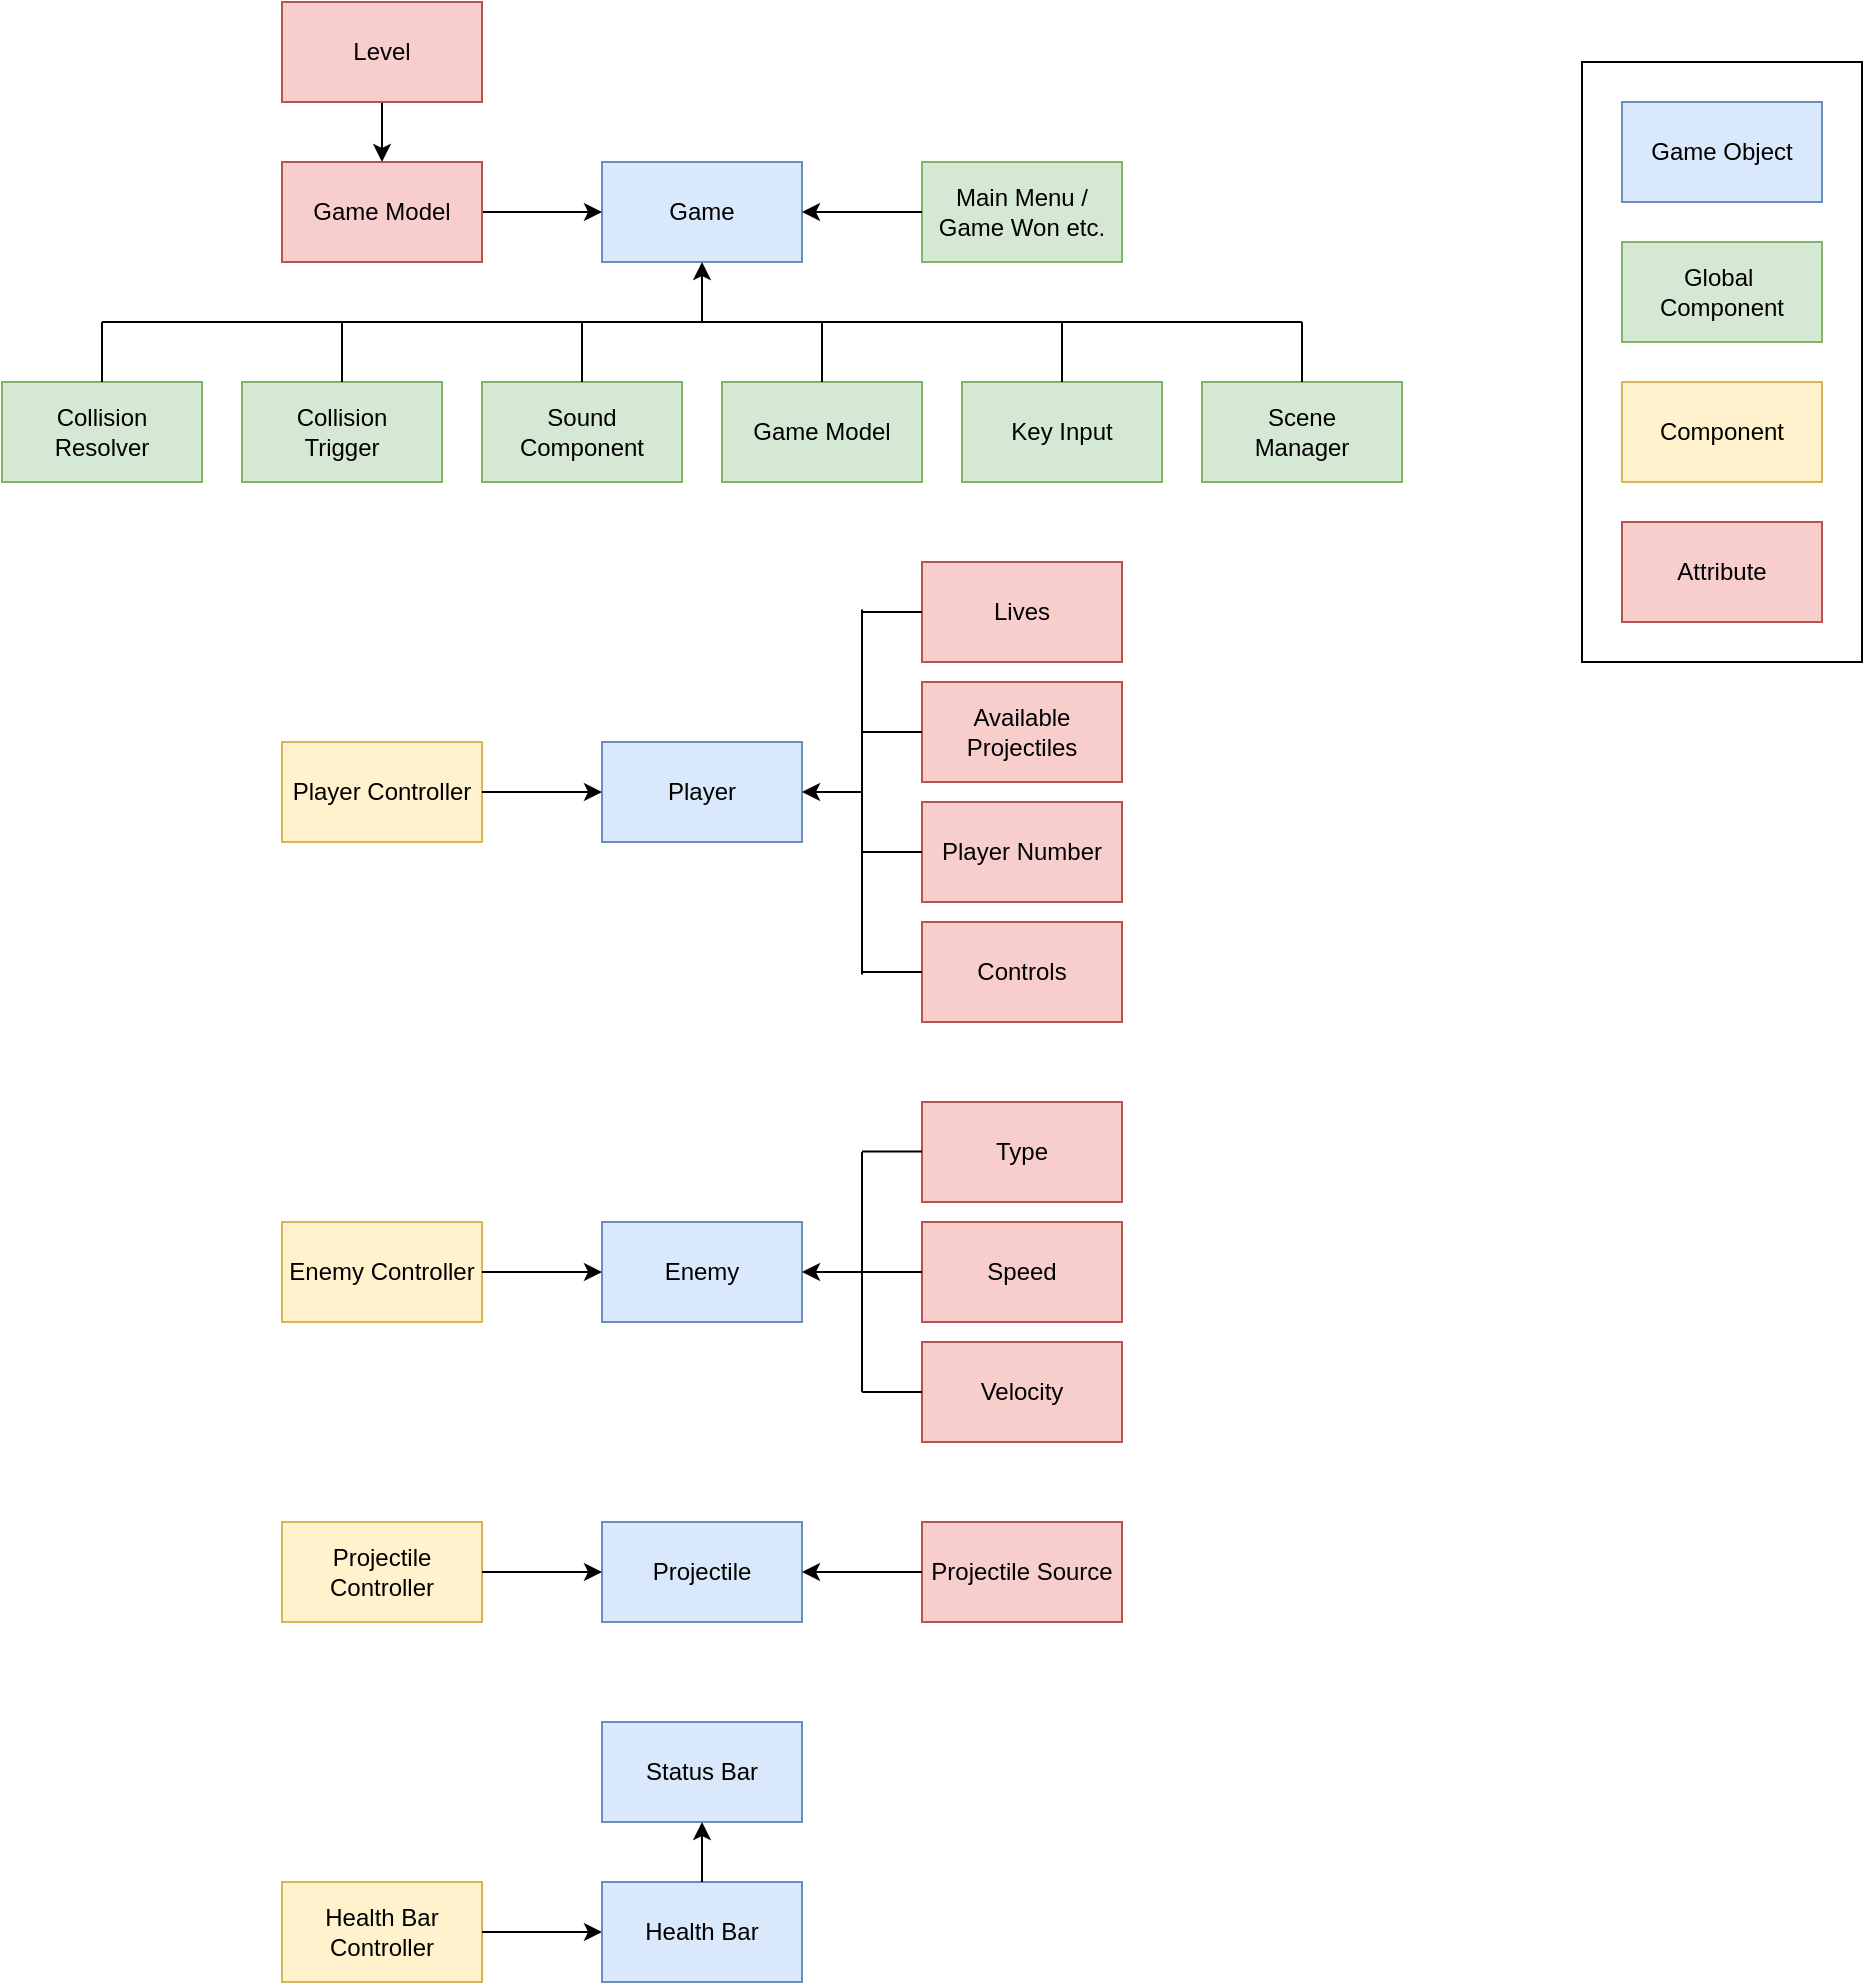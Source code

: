 <mxfile version="22.1.16" type="device">
  <diagram name="Page-1" id="-HIV8cWDAr2iRvP56if5">
    <mxGraphModel dx="1050" dy="538" grid="1" gridSize="10" guides="1" tooltips="1" connect="1" arrows="1" fold="1" page="0" pageScale="1" pageWidth="850" pageHeight="1100" background="none" math="0" shadow="0">
      <root>
        <mxCell id="0" />
        <mxCell id="1" parent="0" />
        <mxCell id="_SwUfsmoG6oZr8ZcNo1T-2" value="Game" style="rounded=0;whiteSpace=wrap;html=1;fillColor=#dae8fc;strokeColor=#6c8ebf;" parent="1" vertex="1">
          <mxGeometry x="300" y="110" width="100" height="50" as="geometry" />
        </mxCell>
        <mxCell id="_SwUfsmoG6oZr8ZcNo1T-3" value="&lt;div&gt;Game Model&lt;/div&gt;" style="rounded=0;whiteSpace=wrap;html=1;fillColor=#d5e8d4;strokeColor=#82b366;" parent="1" vertex="1">
          <mxGeometry x="360" y="220" width="100" height="50" as="geometry" />
        </mxCell>
        <mxCell id="_SwUfsmoG6oZr8ZcNo1T-4" value="" style="endArrow=classic;html=1;rounded=0;entryX=0.5;entryY=1;entryDx=0;entryDy=0;" parent="1" target="_SwUfsmoG6oZr8ZcNo1T-2" edge="1">
          <mxGeometry width="50" height="50" relative="1" as="geometry">
            <mxPoint x="350" y="190" as="sourcePoint" />
            <mxPoint x="410" y="160" as="targetPoint" />
          </mxGeometry>
        </mxCell>
        <mxCell id="_SwUfsmoG6oZr8ZcNo1T-5" value="Key Input" style="rounded=0;whiteSpace=wrap;html=1;fillColor=#d5e8d4;strokeColor=#82b366;" parent="1" vertex="1">
          <mxGeometry x="480" y="220" width="100" height="50" as="geometry" />
        </mxCell>
        <mxCell id="_SwUfsmoG6oZr8ZcNo1T-7" value="" style="endArrow=none;html=1;rounded=0;" parent="1" edge="1">
          <mxGeometry width="50" height="50" relative="1" as="geometry">
            <mxPoint x="50" y="190" as="sourcePoint" />
            <mxPoint x="650" y="190" as="targetPoint" />
          </mxGeometry>
        </mxCell>
        <mxCell id="_SwUfsmoG6oZr8ZcNo1T-8" value="" style="endArrow=none;html=1;rounded=0;exitX=0.5;exitY=0;exitDx=0;exitDy=0;" parent="1" source="_SwUfsmoG6oZr8ZcNo1T-5" edge="1">
          <mxGeometry width="50" height="50" relative="1" as="geometry">
            <mxPoint x="400" y="300" as="sourcePoint" />
            <mxPoint x="530" y="190" as="targetPoint" />
          </mxGeometry>
        </mxCell>
        <mxCell id="_SwUfsmoG6oZr8ZcNo1T-9" value="&lt;div&gt;Sound&lt;/div&gt;&lt;div&gt;Component&lt;/div&gt;" style="rounded=0;whiteSpace=wrap;html=1;fillColor=#d5e8d4;strokeColor=#82b366;" parent="1" vertex="1">
          <mxGeometry x="240" y="220" width="100" height="50" as="geometry" />
        </mxCell>
        <mxCell id="_SwUfsmoG6oZr8ZcNo1T-10" value="" style="endArrow=none;html=1;rounded=0;exitX=0.5;exitY=0;exitDx=0;exitDy=0;" parent="1" source="_SwUfsmoG6oZr8ZcNo1T-9" edge="1">
          <mxGeometry width="50" height="50" relative="1" as="geometry">
            <mxPoint x="400" y="280" as="sourcePoint" />
            <mxPoint x="290" y="190" as="targetPoint" />
          </mxGeometry>
        </mxCell>
        <mxCell id="_SwUfsmoG6oZr8ZcNo1T-11" value="" style="endArrow=none;html=1;rounded=0;exitX=0.5;exitY=0;exitDx=0;exitDy=0;" parent="1" source="_SwUfsmoG6oZr8ZcNo1T-3" edge="1">
          <mxGeometry width="50" height="50" relative="1" as="geometry">
            <mxPoint x="400" y="280" as="sourcePoint" />
            <mxPoint x="410" y="190" as="targetPoint" />
          </mxGeometry>
        </mxCell>
        <mxCell id="_SwUfsmoG6oZr8ZcNo1T-12" value="&lt;div&gt;Collision&lt;/div&gt;&lt;div&gt;Trigger&lt;br&gt;&lt;/div&gt;" style="rounded=0;whiteSpace=wrap;html=1;fillColor=#d5e8d4;strokeColor=#82b366;" parent="1" vertex="1">
          <mxGeometry x="120" y="220" width="100" height="50" as="geometry" />
        </mxCell>
        <mxCell id="_SwUfsmoG6oZr8ZcNo1T-13" value="&lt;div&gt;Scene&lt;/div&gt;&lt;div&gt;Manager&lt;/div&gt;" style="rounded=0;whiteSpace=wrap;html=1;fillColor=#d5e8d4;strokeColor=#82b366;" parent="1" vertex="1">
          <mxGeometry x="600" y="220" width="100" height="50" as="geometry" />
        </mxCell>
        <mxCell id="_SwUfsmoG6oZr8ZcNo1T-14" value="&lt;div&gt;Collision&lt;/div&gt;&lt;div&gt;Resolver&lt;/div&gt;" style="rounded=0;whiteSpace=wrap;html=1;fillColor=#d5e8d4;strokeColor=#82b366;" parent="1" vertex="1">
          <mxGeometry y="220" width="100" height="50" as="geometry" />
        </mxCell>
        <mxCell id="_SwUfsmoG6oZr8ZcNo1T-15" value="" style="endArrow=none;html=1;rounded=0;" parent="1" source="_SwUfsmoG6oZr8ZcNo1T-12" edge="1">
          <mxGeometry width="50" height="50" relative="1" as="geometry">
            <mxPoint x="110" y="240" as="sourcePoint" />
            <mxPoint x="170" y="190" as="targetPoint" />
          </mxGeometry>
        </mxCell>
        <mxCell id="_SwUfsmoG6oZr8ZcNo1T-16" value="" style="endArrow=none;html=1;rounded=0;exitX=0.5;exitY=0;exitDx=0;exitDy=0;" parent="1" source="_SwUfsmoG6oZr8ZcNo1T-14" edge="1">
          <mxGeometry width="50" height="50" relative="1" as="geometry">
            <mxPoint x="440" y="260" as="sourcePoint" />
            <mxPoint x="50" y="190" as="targetPoint" />
          </mxGeometry>
        </mxCell>
        <mxCell id="_SwUfsmoG6oZr8ZcNo1T-17" value="" style="endArrow=none;html=1;rounded=0;exitX=0.5;exitY=0;exitDx=0;exitDy=0;" parent="1" source="_SwUfsmoG6oZr8ZcNo1T-13" edge="1">
          <mxGeometry width="50" height="50" relative="1" as="geometry">
            <mxPoint x="620" y="180" as="sourcePoint" />
            <mxPoint x="650" y="190" as="targetPoint" />
          </mxGeometry>
        </mxCell>
        <mxCell id="_SwUfsmoG6oZr8ZcNo1T-19" value="Player" style="rounded=0;whiteSpace=wrap;html=1;fillColor=#dae8fc;strokeColor=#6c8ebf;" parent="1" vertex="1">
          <mxGeometry x="300" y="400" width="100" height="50" as="geometry" />
        </mxCell>
        <mxCell id="_SwUfsmoG6oZr8ZcNo1T-21" value="&lt;div&gt;Main Menu /&lt;/div&gt;&lt;div&gt;Game Won etc.&lt;/div&gt;" style="rounded=0;whiteSpace=wrap;html=1;fillColor=#d5e8d4;strokeColor=#82b366;" parent="1" vertex="1">
          <mxGeometry x="460" y="110" width="100" height="50" as="geometry" />
        </mxCell>
        <mxCell id="_SwUfsmoG6oZr8ZcNo1T-22" value="" style="endArrow=classic;html=1;rounded=0;entryX=1;entryY=0.5;entryDx=0;entryDy=0;exitX=0;exitY=0.5;exitDx=0;exitDy=0;" parent="1" source="_SwUfsmoG6oZr8ZcNo1T-21" target="_SwUfsmoG6oZr8ZcNo1T-2" edge="1">
          <mxGeometry width="50" height="50" relative="1" as="geometry">
            <mxPoint x="230" y="320" as="sourcePoint" />
            <mxPoint x="280" y="270" as="targetPoint" />
          </mxGeometry>
        </mxCell>
        <mxCell id="_SwUfsmoG6oZr8ZcNo1T-23" value="&lt;div&gt;Player Controller&lt;/div&gt;" style="rounded=0;whiteSpace=wrap;html=1;fillColor=#fff2cc;strokeColor=#d6b656;" parent="1" vertex="1">
          <mxGeometry x="140" y="400" width="100" height="50" as="geometry" />
        </mxCell>
        <mxCell id="_SwUfsmoG6oZr8ZcNo1T-24" value="" style="endArrow=classic;html=1;rounded=0;entryX=0;entryY=0.5;entryDx=0;entryDy=0;exitX=1;exitY=0.5;exitDx=0;exitDy=0;" parent="1" source="_SwUfsmoG6oZr8ZcNo1T-23" target="_SwUfsmoG6oZr8ZcNo1T-19" edge="1">
          <mxGeometry width="50" height="50" relative="1" as="geometry">
            <mxPoint x="230" y="300" as="sourcePoint" />
            <mxPoint x="280" y="250" as="targetPoint" />
          </mxGeometry>
        </mxCell>
        <mxCell id="_SwUfsmoG6oZr8ZcNo1T-25" value="&lt;div&gt;Lives&lt;/div&gt;" style="rounded=0;whiteSpace=wrap;html=1;fillColor=#f8cecc;strokeColor=#b85450;" parent="1" vertex="1">
          <mxGeometry x="460" y="310" width="100" height="50" as="geometry" />
        </mxCell>
        <mxCell id="_SwUfsmoG6oZr8ZcNo1T-27" value="&lt;div&gt;Available Projectiles&lt;/div&gt;" style="rounded=0;whiteSpace=wrap;html=1;fillColor=#f8cecc;strokeColor=#b85450;" parent="1" vertex="1">
          <mxGeometry x="460" y="370" width="100" height="50" as="geometry" />
        </mxCell>
        <mxCell id="_SwUfsmoG6oZr8ZcNo1T-28" value="Player Number" style="rounded=0;whiteSpace=wrap;html=1;fillColor=#f8cecc;strokeColor=#b85450;" parent="1" vertex="1">
          <mxGeometry x="460" y="430" width="100" height="50" as="geometry" />
        </mxCell>
        <mxCell id="_SwUfsmoG6oZr8ZcNo1T-29" value="" style="endArrow=classic;html=1;rounded=0;entryX=1;entryY=0.5;entryDx=0;entryDy=0;" parent="1" target="_SwUfsmoG6oZr8ZcNo1T-19" edge="1">
          <mxGeometry width="50" height="50" relative="1" as="geometry">
            <mxPoint x="430" y="425" as="sourcePoint" />
            <mxPoint x="280" y="250" as="targetPoint" />
          </mxGeometry>
        </mxCell>
        <mxCell id="_SwUfsmoG6oZr8ZcNo1T-30" value="" style="endArrow=none;html=1;rounded=0;" parent="1" edge="1">
          <mxGeometry width="50" height="50" relative="1" as="geometry">
            <mxPoint x="430" y="490" as="sourcePoint" />
            <mxPoint x="430" y="390" as="targetPoint" />
            <Array as="points">
              <mxPoint x="430" y="450" />
            </Array>
          </mxGeometry>
        </mxCell>
        <mxCell id="_SwUfsmoG6oZr8ZcNo1T-31" value="" style="endArrow=none;html=1;rounded=0;entryX=0;entryY=0.5;entryDx=0;entryDy=0;" parent="1" target="_SwUfsmoG6oZr8ZcNo1T-28" edge="1">
          <mxGeometry width="50" height="50" relative="1" as="geometry">
            <mxPoint x="430" y="455" as="sourcePoint" />
            <mxPoint x="280" y="250" as="targetPoint" />
          </mxGeometry>
        </mxCell>
        <mxCell id="_SwUfsmoG6oZr8ZcNo1T-32" value="" style="endArrow=none;html=1;rounded=0;" parent="1" edge="1">
          <mxGeometry width="50" height="50" relative="1" as="geometry">
            <mxPoint x="430" y="516.25" as="sourcePoint" />
            <mxPoint x="430" y="333.75" as="targetPoint" />
            <Array as="points">
              <mxPoint x="430" y="391.25" />
            </Array>
          </mxGeometry>
        </mxCell>
        <mxCell id="_SwUfsmoG6oZr8ZcNo1T-33" value="" style="endArrow=none;html=1;rounded=0;entryX=0;entryY=0.5;entryDx=0;entryDy=0;" parent="1" target="_SwUfsmoG6oZr8ZcNo1T-27" edge="1">
          <mxGeometry width="50" height="50" relative="1" as="geometry">
            <mxPoint x="430" y="395" as="sourcePoint" />
            <mxPoint x="380" y="400" as="targetPoint" />
          </mxGeometry>
        </mxCell>
        <mxCell id="_SwUfsmoG6oZr8ZcNo1T-34" value="" style="endArrow=none;html=1;rounded=0;entryX=0;entryY=0.5;entryDx=0;entryDy=0;" parent="1" target="_SwUfsmoG6oZr8ZcNo1T-25" edge="1">
          <mxGeometry width="50" height="50" relative="1" as="geometry">
            <mxPoint x="430" y="335" as="sourcePoint" />
            <mxPoint x="380" y="400" as="targetPoint" />
            <Array as="points" />
          </mxGeometry>
        </mxCell>
        <mxCell id="_SwUfsmoG6oZr8ZcNo1T-47" value="&lt;div&gt;Controls&lt;/div&gt;" style="rounded=0;whiteSpace=wrap;html=1;fillColor=#f8cecc;strokeColor=#b85450;" parent="1" vertex="1">
          <mxGeometry x="460" y="490" width="100" height="50" as="geometry" />
        </mxCell>
        <mxCell id="_SwUfsmoG6oZr8ZcNo1T-51" value="" style="endArrow=none;html=1;rounded=0;entryX=0;entryY=0.5;entryDx=0;entryDy=0;" parent="1" target="_SwUfsmoG6oZr8ZcNo1T-47" edge="1">
          <mxGeometry width="50" height="50" relative="1" as="geometry">
            <mxPoint x="430" y="515" as="sourcePoint" />
            <mxPoint x="420" y="490" as="targetPoint" />
          </mxGeometry>
        </mxCell>
        <mxCell id="_SwUfsmoG6oZr8ZcNo1T-54" value="Enemy" style="rounded=0;whiteSpace=wrap;html=1;fillColor=#dae8fc;strokeColor=#6c8ebf;" parent="1" vertex="1">
          <mxGeometry x="300" y="640" width="100" height="50" as="geometry" />
        </mxCell>
        <mxCell id="_SwUfsmoG6oZr8ZcNo1T-55" value="Enemy Controller" style="rounded=0;whiteSpace=wrap;html=1;fillColor=#fff2cc;strokeColor=#d6b656;" parent="1" vertex="1">
          <mxGeometry x="140" y="640" width="100" height="50" as="geometry" />
        </mxCell>
        <mxCell id="_SwUfsmoG6oZr8ZcNo1T-56" value="" style="endArrow=classic;html=1;rounded=0;entryX=0;entryY=0.5;entryDx=0;entryDy=0;exitX=1;exitY=0.5;exitDx=0;exitDy=0;" parent="1" source="_SwUfsmoG6oZr8ZcNo1T-55" target="_SwUfsmoG6oZr8ZcNo1T-54" edge="1">
          <mxGeometry width="50" height="50" relative="1" as="geometry">
            <mxPoint x="230" y="570" as="sourcePoint" />
            <mxPoint x="280" y="520" as="targetPoint" />
          </mxGeometry>
        </mxCell>
        <mxCell id="_SwUfsmoG6oZr8ZcNo1T-57" value="Type" style="rounded=0;whiteSpace=wrap;html=1;fillColor=#f8cecc;strokeColor=#b85450;" parent="1" vertex="1">
          <mxGeometry x="460" y="580" width="100" height="50" as="geometry" />
        </mxCell>
        <mxCell id="_SwUfsmoG6oZr8ZcNo1T-58" value="Speed" style="rounded=0;whiteSpace=wrap;html=1;fillColor=#f8cecc;strokeColor=#b85450;" parent="1" vertex="1">
          <mxGeometry x="460" y="640" width="100" height="50" as="geometry" />
        </mxCell>
        <mxCell id="_SwUfsmoG6oZr8ZcNo1T-59" value="&lt;div&gt;Velocity&lt;/div&gt;" style="rounded=0;whiteSpace=wrap;html=1;fillColor=#f8cecc;strokeColor=#b85450;" parent="1" vertex="1">
          <mxGeometry x="460" y="700" width="100" height="50" as="geometry" />
        </mxCell>
        <mxCell id="_SwUfsmoG6oZr8ZcNo1T-60" value="" style="endArrow=none;html=1;rounded=0;entryX=0;entryY=0.5;entryDx=0;entryDy=0;" parent="1" target="_SwUfsmoG6oZr8ZcNo1T-59" edge="1">
          <mxGeometry width="50" height="50" relative="1" as="geometry">
            <mxPoint x="430" y="725" as="sourcePoint" />
            <mxPoint x="280" y="520" as="targetPoint" />
          </mxGeometry>
        </mxCell>
        <mxCell id="_SwUfsmoG6oZr8ZcNo1T-62" value="" style="endArrow=none;html=1;rounded=0;entryX=0;entryY=0.5;entryDx=0;entryDy=0;" parent="1" target="_SwUfsmoG6oZr8ZcNo1T-58" edge="1">
          <mxGeometry width="50" height="50" relative="1" as="geometry">
            <mxPoint x="430" y="665" as="sourcePoint" />
            <mxPoint x="380" y="670" as="targetPoint" />
          </mxGeometry>
        </mxCell>
        <mxCell id="_SwUfsmoG6oZr8ZcNo1T-65" value="" style="endArrow=none;html=1;rounded=0;entryX=0;entryY=0.5;entryDx=0;entryDy=0;" parent="1" edge="1">
          <mxGeometry width="50" height="50" relative="1" as="geometry">
            <mxPoint x="430" y="604.8" as="sourcePoint" />
            <mxPoint x="460" y="604.8" as="targetPoint" />
          </mxGeometry>
        </mxCell>
        <mxCell id="_SwUfsmoG6oZr8ZcNo1T-66" value="" style="endArrow=none;html=1;rounded=0;" parent="1" edge="1">
          <mxGeometry width="50" height="50" relative="1" as="geometry">
            <mxPoint x="430" y="725" as="sourcePoint" />
            <mxPoint x="430" y="605" as="targetPoint" />
          </mxGeometry>
        </mxCell>
        <mxCell id="_SwUfsmoG6oZr8ZcNo1T-67" value="" style="endArrow=classic;html=1;rounded=0;entryX=1;entryY=0.5;entryDx=0;entryDy=0;" parent="1" target="_SwUfsmoG6oZr8ZcNo1T-54" edge="1">
          <mxGeometry width="50" height="50" relative="1" as="geometry">
            <mxPoint x="430" y="665" as="sourcePoint" />
            <mxPoint x="520" y="630" as="targetPoint" />
          </mxGeometry>
        </mxCell>
        <mxCell id="_SwUfsmoG6oZr8ZcNo1T-70" value="Projectile" style="rounded=0;whiteSpace=wrap;html=1;fillColor=#dae8fc;strokeColor=#6c8ebf;" parent="1" vertex="1">
          <mxGeometry x="300" y="790" width="100" height="50" as="geometry" />
        </mxCell>
        <mxCell id="_SwUfsmoG6oZr8ZcNo1T-71" value="Projectile Controller" style="rounded=0;whiteSpace=wrap;html=1;fillColor=#fff2cc;strokeColor=#d6b656;" parent="1" vertex="1">
          <mxGeometry x="140" y="790" width="100" height="50" as="geometry" />
        </mxCell>
        <mxCell id="_SwUfsmoG6oZr8ZcNo1T-72" value="" style="endArrow=classic;html=1;rounded=0;entryX=0;entryY=0.5;entryDx=0;entryDy=0;exitX=1;exitY=0.5;exitDx=0;exitDy=0;" parent="1" source="_SwUfsmoG6oZr8ZcNo1T-71" target="_SwUfsmoG6oZr8ZcNo1T-70" edge="1">
          <mxGeometry width="50" height="50" relative="1" as="geometry">
            <mxPoint x="230" y="720" as="sourcePoint" />
            <mxPoint x="280" y="670" as="targetPoint" />
          </mxGeometry>
        </mxCell>
        <mxCell id="_SwUfsmoG6oZr8ZcNo1T-73" value="Projectile Source" style="rounded=0;whiteSpace=wrap;html=1;fillColor=#f8cecc;strokeColor=#b85450;" parent="1" vertex="1">
          <mxGeometry x="460" y="790" width="100" height="50" as="geometry" />
        </mxCell>
        <mxCell id="_SwUfsmoG6oZr8ZcNo1T-74" value="" style="endArrow=none;html=1;rounded=0;entryX=0;entryY=0.5;entryDx=0;entryDy=0;" parent="1" target="_SwUfsmoG6oZr8ZcNo1T-73" edge="1">
          <mxGeometry width="50" height="50" relative="1" as="geometry">
            <mxPoint x="430" y="815" as="sourcePoint" />
            <mxPoint x="380" y="820" as="targetPoint" />
          </mxGeometry>
        </mxCell>
        <mxCell id="_SwUfsmoG6oZr8ZcNo1T-75" value="" style="endArrow=classic;html=1;rounded=0;entryX=1;entryY=0.5;entryDx=0;entryDy=0;" parent="1" target="_SwUfsmoG6oZr8ZcNo1T-70" edge="1">
          <mxGeometry width="50" height="50" relative="1" as="geometry">
            <mxPoint x="430" y="815" as="sourcePoint" />
            <mxPoint x="520" y="780" as="targetPoint" />
          </mxGeometry>
        </mxCell>
        <mxCell id="_SwUfsmoG6oZr8ZcNo1T-77" value="" style="endArrow=classic;html=1;rounded=0;exitX=1;exitY=0.5;exitDx=0;exitDy=0;" parent="1" source="_SwUfsmoG6oZr8ZcNo1T-83" target="_SwUfsmoG6oZr8ZcNo1T-2" edge="1">
          <mxGeometry width="50" height="50" relative="1" as="geometry">
            <mxPoint x="260" y="135" as="sourcePoint" />
            <mxPoint x="349.82" y="80" as="targetPoint" />
          </mxGeometry>
        </mxCell>
        <mxCell id="_SwUfsmoG6oZr8ZcNo1T-78" value="Status Bar" style="rounded=0;whiteSpace=wrap;html=1;fillColor=#dae8fc;strokeColor=#6c8ebf;" parent="1" vertex="1">
          <mxGeometry x="300" y="890" width="100" height="50" as="geometry" />
        </mxCell>
        <mxCell id="_SwUfsmoG6oZr8ZcNo1T-79" value="Health Bar Controller" style="rounded=0;whiteSpace=wrap;html=1;fillColor=#fff2cc;strokeColor=#d6b656;" parent="1" vertex="1">
          <mxGeometry x="140" y="970" width="100" height="50" as="geometry" />
        </mxCell>
        <mxCell id="_SwUfsmoG6oZr8ZcNo1T-80" value="" style="endArrow=classic;html=1;rounded=0;exitX=1;exitY=0.5;exitDx=0;exitDy=0;entryX=0;entryY=0.5;entryDx=0;entryDy=0;" parent="1" source="_SwUfsmoG6oZr8ZcNo1T-79" target="_SwUfsmoG6oZr8ZcNo1T-81" edge="1">
          <mxGeometry width="50" height="50" relative="1" as="geometry">
            <mxPoint x="230" y="820" as="sourcePoint" />
            <mxPoint x="510" y="940" as="targetPoint" />
          </mxGeometry>
        </mxCell>
        <mxCell id="_SwUfsmoG6oZr8ZcNo1T-81" value="Health Bar" style="rounded=0;whiteSpace=wrap;html=1;fillColor=#dae8fc;strokeColor=#6c8ebf;" parent="1" vertex="1">
          <mxGeometry x="300" y="970" width="100" height="50" as="geometry" />
        </mxCell>
        <mxCell id="_SwUfsmoG6oZr8ZcNo1T-82" value="" style="endArrow=classic;html=1;rounded=0;entryX=0.5;entryY=1;entryDx=0;entryDy=0;exitX=0.5;exitY=0;exitDx=0;exitDy=0;" parent="1" source="_SwUfsmoG6oZr8ZcNo1T-81" target="_SwUfsmoG6oZr8ZcNo1T-78" edge="1">
          <mxGeometry width="50" height="50" relative="1" as="geometry">
            <mxPoint x="430" y="915" as="sourcePoint" />
            <mxPoint x="520" y="880" as="targetPoint" />
          </mxGeometry>
        </mxCell>
        <mxCell id="_SwUfsmoG6oZr8ZcNo1T-83" value="Game Model" style="rounded=0;whiteSpace=wrap;html=1;fillColor=#f8cecc;strokeColor=#b85450;" parent="1" vertex="1">
          <mxGeometry x="140" y="110" width="100" height="50" as="geometry" />
        </mxCell>
        <mxCell id="_SwUfsmoG6oZr8ZcNo1T-84" value="" style="endArrow=classic;html=1;rounded=0;entryX=0.5;entryY=0;entryDx=0;entryDy=0;exitX=0.5;exitY=1;exitDx=0;exitDy=0;" parent="1" source="_SwUfsmoG6oZr8ZcNo1T-85" target="_SwUfsmoG6oZr8ZcNo1T-83" edge="1">
          <mxGeometry width="50" height="50" relative="1" as="geometry">
            <mxPoint x="210" y="80" as="sourcePoint" />
            <mxPoint x="300" y="230" as="targetPoint" />
          </mxGeometry>
        </mxCell>
        <mxCell id="_SwUfsmoG6oZr8ZcNo1T-85" value="Level" style="rounded=0;whiteSpace=wrap;html=1;fillColor=#f8cecc;strokeColor=#b85450;" parent="1" vertex="1">
          <mxGeometry x="140" y="30" width="100" height="50" as="geometry" />
        </mxCell>
        <mxCell id="_SwUfsmoG6oZr8ZcNo1T-87" value="&lt;div&gt;Game Object&lt;/div&gt;" style="rounded=0;whiteSpace=wrap;html=1;fillColor=#dae8fc;strokeColor=#6c8ebf;" parent="1" vertex="1">
          <mxGeometry x="810" y="80" width="100" height="50" as="geometry" />
        </mxCell>
        <mxCell id="_SwUfsmoG6oZr8ZcNo1T-88" value="&lt;div&gt;Global&amp;nbsp;&lt;/div&gt;&lt;div&gt;Component&lt;/div&gt;" style="rounded=0;whiteSpace=wrap;html=1;fillColor=#d5e8d4;strokeColor=#82b366;" parent="1" vertex="1">
          <mxGeometry x="810" y="150" width="100" height="50" as="geometry" />
        </mxCell>
        <mxCell id="_SwUfsmoG6oZr8ZcNo1T-89" value="Component" style="rounded=0;whiteSpace=wrap;html=1;fillColor=#fff2cc;strokeColor=#d6b656;" parent="1" vertex="1">
          <mxGeometry x="810" y="220" width="100" height="50" as="geometry" />
        </mxCell>
        <mxCell id="_SwUfsmoG6oZr8ZcNo1T-90" value="Attribute" style="rounded=0;whiteSpace=wrap;html=1;fillColor=#f8cecc;strokeColor=#b85450;" parent="1" vertex="1">
          <mxGeometry x="810" y="290" width="100" height="50" as="geometry" />
        </mxCell>
        <mxCell id="_SwUfsmoG6oZr8ZcNo1T-91" value="" style="rounded=0;whiteSpace=wrap;html=1;fillColor=none;" parent="1" vertex="1">
          <mxGeometry x="790" y="60" width="140" height="300" as="geometry" />
        </mxCell>
      </root>
    </mxGraphModel>
  </diagram>
</mxfile>
